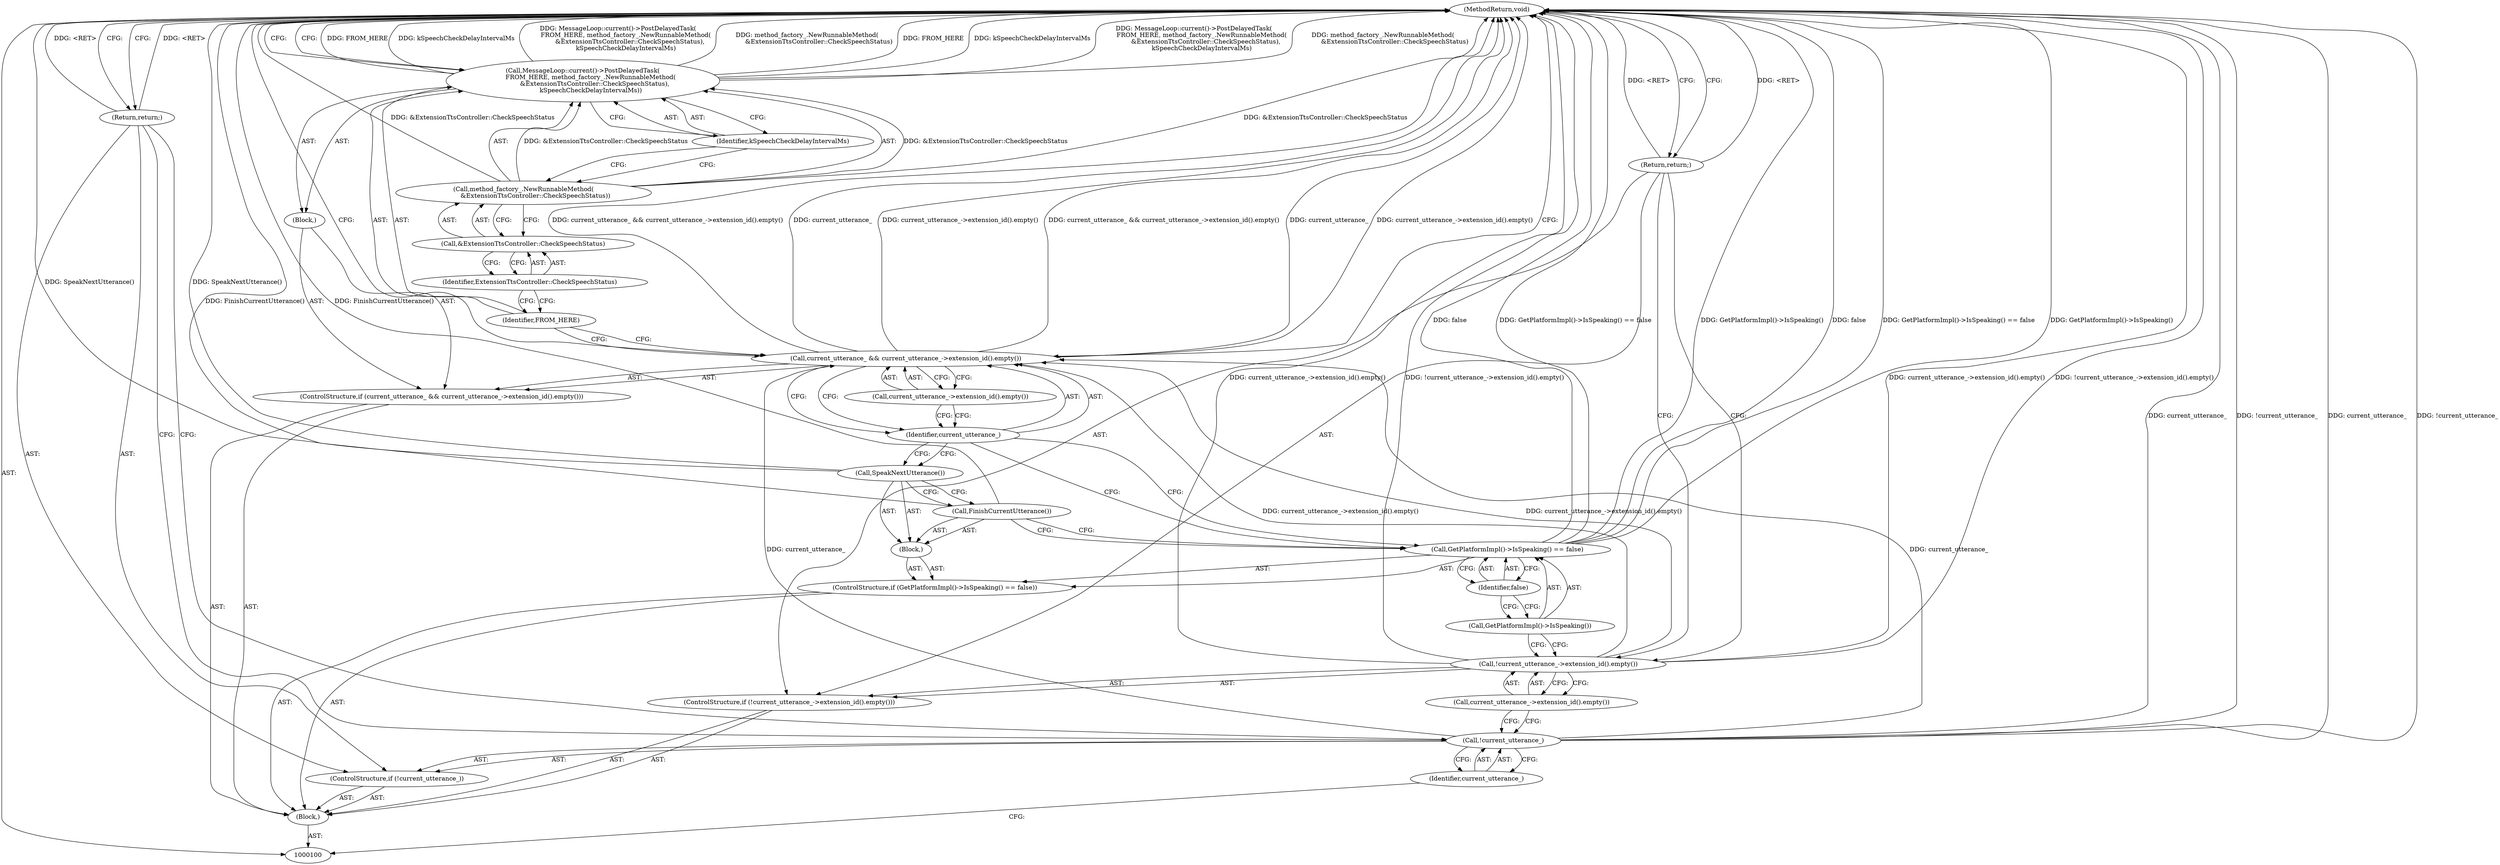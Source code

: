 digraph "1_Chrome_c63f2b7fe4fe2977f858a8e36d5f48db17eff2e7_1" {
"1000128" [label="(MethodReturn,void)"];
"1000101" [label="(Block,)"];
"1000117" [label="(ControlStructure,if (current_utterance_ && current_utterance_->extension_id().empty()))"];
"1000120" [label="(Call,current_utterance_->extension_id().empty())"];
"1000118" [label="(Call,current_utterance_ && current_utterance_->extension_id().empty())"];
"1000119" [label="(Identifier,current_utterance_)"];
"1000121" [label="(Block,)"];
"1000122" [label="(Call,MessageLoop::current()->PostDelayedTask(\n        FROM_HERE, method_factory_.NewRunnableMethod(\n            &ExtensionTtsController::CheckSpeechStatus),\n        kSpeechCheckDelayIntervalMs))"];
"1000124" [label="(Call,method_factory_.NewRunnableMethod(\n            &ExtensionTtsController::CheckSpeechStatus))"];
"1000123" [label="(Identifier,FROM_HERE)"];
"1000125" [label="(Call,&ExtensionTtsController::CheckSpeechStatus)"];
"1000126" [label="(Identifier,ExtensionTtsController::CheckSpeechStatus)"];
"1000127" [label="(Identifier,kSpeechCheckDelayIntervalMs)"];
"1000102" [label="(ControlStructure,if (!current_utterance_))"];
"1000103" [label="(Call,!current_utterance_)"];
"1000104" [label="(Identifier,current_utterance_)"];
"1000105" [label="(Return,return;)"];
"1000106" [label="(ControlStructure,if (!current_utterance_->extension_id().empty()))"];
"1000107" [label="(Call,!current_utterance_->extension_id().empty())"];
"1000108" [label="(Call,current_utterance_->extension_id().empty())"];
"1000109" [label="(Return,return;)"];
"1000110" [label="(ControlStructure,if (GetPlatformImpl()->IsSpeaking() == false))"];
"1000113" [label="(Identifier,false)"];
"1000114" [label="(Block,)"];
"1000111" [label="(Call,GetPlatformImpl()->IsSpeaking() == false)"];
"1000112" [label="(Call,GetPlatformImpl()->IsSpeaking())"];
"1000115" [label="(Call,FinishCurrentUtterance())"];
"1000116" [label="(Call,SpeakNextUtterance())"];
"1000128" -> "1000100"  [label="AST: "];
"1000128" -> "1000105"  [label="CFG: "];
"1000128" -> "1000109"  [label="CFG: "];
"1000128" -> "1000122"  [label="CFG: "];
"1000128" -> "1000118"  [label="CFG: "];
"1000124" -> "1000128"  [label="DDG: &ExtensionTtsController::CheckSpeechStatus"];
"1000107" -> "1000128"  [label="DDG: current_utterance_->extension_id().empty()"];
"1000107" -> "1000128"  [label="DDG: !current_utterance_->extension_id().empty()"];
"1000103" -> "1000128"  [label="DDG: current_utterance_"];
"1000103" -> "1000128"  [label="DDG: !current_utterance_"];
"1000122" -> "1000128"  [label="DDG: FROM_HERE"];
"1000122" -> "1000128"  [label="DDG: kSpeechCheckDelayIntervalMs"];
"1000122" -> "1000128"  [label="DDG: MessageLoop::current()->PostDelayedTask(\n        FROM_HERE, method_factory_.NewRunnableMethod(\n            &ExtensionTtsController::CheckSpeechStatus),\n        kSpeechCheckDelayIntervalMs)"];
"1000122" -> "1000128"  [label="DDG: method_factory_.NewRunnableMethod(\n            &ExtensionTtsController::CheckSpeechStatus)"];
"1000115" -> "1000128"  [label="DDG: FinishCurrentUtterance()"];
"1000118" -> "1000128"  [label="DDG: current_utterance_ && current_utterance_->extension_id().empty()"];
"1000118" -> "1000128"  [label="DDG: current_utterance_"];
"1000118" -> "1000128"  [label="DDG: current_utterance_->extension_id().empty()"];
"1000111" -> "1000128"  [label="DDG: GetPlatformImpl()->IsSpeaking()"];
"1000111" -> "1000128"  [label="DDG: false"];
"1000111" -> "1000128"  [label="DDG: GetPlatformImpl()->IsSpeaking() == false"];
"1000116" -> "1000128"  [label="DDG: SpeakNextUtterance()"];
"1000109" -> "1000128"  [label="DDG: <RET>"];
"1000105" -> "1000128"  [label="DDG: <RET>"];
"1000101" -> "1000100"  [label="AST: "];
"1000102" -> "1000101"  [label="AST: "];
"1000106" -> "1000101"  [label="AST: "];
"1000110" -> "1000101"  [label="AST: "];
"1000117" -> "1000101"  [label="AST: "];
"1000117" -> "1000101"  [label="AST: "];
"1000118" -> "1000117"  [label="AST: "];
"1000121" -> "1000117"  [label="AST: "];
"1000120" -> "1000118"  [label="AST: "];
"1000120" -> "1000119"  [label="CFG: "];
"1000118" -> "1000120"  [label="CFG: "];
"1000118" -> "1000117"  [label="AST: "];
"1000118" -> "1000119"  [label="CFG: "];
"1000118" -> "1000120"  [label="CFG: "];
"1000119" -> "1000118"  [label="AST: "];
"1000120" -> "1000118"  [label="AST: "];
"1000123" -> "1000118"  [label="CFG: "];
"1000128" -> "1000118"  [label="CFG: "];
"1000118" -> "1000128"  [label="DDG: current_utterance_ && current_utterance_->extension_id().empty()"];
"1000118" -> "1000128"  [label="DDG: current_utterance_"];
"1000118" -> "1000128"  [label="DDG: current_utterance_->extension_id().empty()"];
"1000103" -> "1000118"  [label="DDG: current_utterance_"];
"1000107" -> "1000118"  [label="DDG: current_utterance_->extension_id().empty()"];
"1000119" -> "1000118"  [label="AST: "];
"1000119" -> "1000116"  [label="CFG: "];
"1000119" -> "1000111"  [label="CFG: "];
"1000120" -> "1000119"  [label="CFG: "];
"1000118" -> "1000119"  [label="CFG: "];
"1000121" -> "1000117"  [label="AST: "];
"1000122" -> "1000121"  [label="AST: "];
"1000122" -> "1000121"  [label="AST: "];
"1000122" -> "1000127"  [label="CFG: "];
"1000123" -> "1000122"  [label="AST: "];
"1000124" -> "1000122"  [label="AST: "];
"1000127" -> "1000122"  [label="AST: "];
"1000128" -> "1000122"  [label="CFG: "];
"1000122" -> "1000128"  [label="DDG: FROM_HERE"];
"1000122" -> "1000128"  [label="DDG: kSpeechCheckDelayIntervalMs"];
"1000122" -> "1000128"  [label="DDG: MessageLoop::current()->PostDelayedTask(\n        FROM_HERE, method_factory_.NewRunnableMethod(\n            &ExtensionTtsController::CheckSpeechStatus),\n        kSpeechCheckDelayIntervalMs)"];
"1000122" -> "1000128"  [label="DDG: method_factory_.NewRunnableMethod(\n            &ExtensionTtsController::CheckSpeechStatus)"];
"1000124" -> "1000122"  [label="DDG: &ExtensionTtsController::CheckSpeechStatus"];
"1000124" -> "1000122"  [label="AST: "];
"1000124" -> "1000125"  [label="CFG: "];
"1000125" -> "1000124"  [label="AST: "];
"1000127" -> "1000124"  [label="CFG: "];
"1000124" -> "1000128"  [label="DDG: &ExtensionTtsController::CheckSpeechStatus"];
"1000124" -> "1000122"  [label="DDG: &ExtensionTtsController::CheckSpeechStatus"];
"1000123" -> "1000122"  [label="AST: "];
"1000123" -> "1000118"  [label="CFG: "];
"1000126" -> "1000123"  [label="CFG: "];
"1000125" -> "1000124"  [label="AST: "];
"1000125" -> "1000126"  [label="CFG: "];
"1000126" -> "1000125"  [label="AST: "];
"1000124" -> "1000125"  [label="CFG: "];
"1000126" -> "1000125"  [label="AST: "];
"1000126" -> "1000123"  [label="CFG: "];
"1000125" -> "1000126"  [label="CFG: "];
"1000127" -> "1000122"  [label="AST: "];
"1000127" -> "1000124"  [label="CFG: "];
"1000122" -> "1000127"  [label="CFG: "];
"1000102" -> "1000101"  [label="AST: "];
"1000103" -> "1000102"  [label="AST: "];
"1000105" -> "1000102"  [label="AST: "];
"1000103" -> "1000102"  [label="AST: "];
"1000103" -> "1000104"  [label="CFG: "];
"1000104" -> "1000103"  [label="AST: "];
"1000105" -> "1000103"  [label="CFG: "];
"1000108" -> "1000103"  [label="CFG: "];
"1000103" -> "1000128"  [label="DDG: current_utterance_"];
"1000103" -> "1000128"  [label="DDG: !current_utterance_"];
"1000103" -> "1000118"  [label="DDG: current_utterance_"];
"1000104" -> "1000103"  [label="AST: "];
"1000104" -> "1000100"  [label="CFG: "];
"1000103" -> "1000104"  [label="CFG: "];
"1000105" -> "1000102"  [label="AST: "];
"1000105" -> "1000103"  [label="CFG: "];
"1000128" -> "1000105"  [label="CFG: "];
"1000105" -> "1000128"  [label="DDG: <RET>"];
"1000106" -> "1000101"  [label="AST: "];
"1000107" -> "1000106"  [label="AST: "];
"1000109" -> "1000106"  [label="AST: "];
"1000107" -> "1000106"  [label="AST: "];
"1000107" -> "1000108"  [label="CFG: "];
"1000108" -> "1000107"  [label="AST: "];
"1000109" -> "1000107"  [label="CFG: "];
"1000112" -> "1000107"  [label="CFG: "];
"1000107" -> "1000128"  [label="DDG: current_utterance_->extension_id().empty()"];
"1000107" -> "1000128"  [label="DDG: !current_utterance_->extension_id().empty()"];
"1000107" -> "1000118"  [label="DDG: current_utterance_->extension_id().empty()"];
"1000108" -> "1000107"  [label="AST: "];
"1000108" -> "1000103"  [label="CFG: "];
"1000107" -> "1000108"  [label="CFG: "];
"1000109" -> "1000106"  [label="AST: "];
"1000109" -> "1000107"  [label="CFG: "];
"1000128" -> "1000109"  [label="CFG: "];
"1000109" -> "1000128"  [label="DDG: <RET>"];
"1000110" -> "1000101"  [label="AST: "];
"1000111" -> "1000110"  [label="AST: "];
"1000114" -> "1000110"  [label="AST: "];
"1000113" -> "1000111"  [label="AST: "];
"1000113" -> "1000112"  [label="CFG: "];
"1000111" -> "1000113"  [label="CFG: "];
"1000114" -> "1000110"  [label="AST: "];
"1000115" -> "1000114"  [label="AST: "];
"1000116" -> "1000114"  [label="AST: "];
"1000111" -> "1000110"  [label="AST: "];
"1000111" -> "1000113"  [label="CFG: "];
"1000112" -> "1000111"  [label="AST: "];
"1000113" -> "1000111"  [label="AST: "];
"1000115" -> "1000111"  [label="CFG: "];
"1000119" -> "1000111"  [label="CFG: "];
"1000111" -> "1000128"  [label="DDG: GetPlatformImpl()->IsSpeaking()"];
"1000111" -> "1000128"  [label="DDG: false"];
"1000111" -> "1000128"  [label="DDG: GetPlatformImpl()->IsSpeaking() == false"];
"1000112" -> "1000111"  [label="AST: "];
"1000112" -> "1000107"  [label="CFG: "];
"1000113" -> "1000112"  [label="CFG: "];
"1000115" -> "1000114"  [label="AST: "];
"1000115" -> "1000111"  [label="CFG: "];
"1000116" -> "1000115"  [label="CFG: "];
"1000115" -> "1000128"  [label="DDG: FinishCurrentUtterance()"];
"1000116" -> "1000114"  [label="AST: "];
"1000116" -> "1000115"  [label="CFG: "];
"1000119" -> "1000116"  [label="CFG: "];
"1000116" -> "1000128"  [label="DDG: SpeakNextUtterance()"];
}
